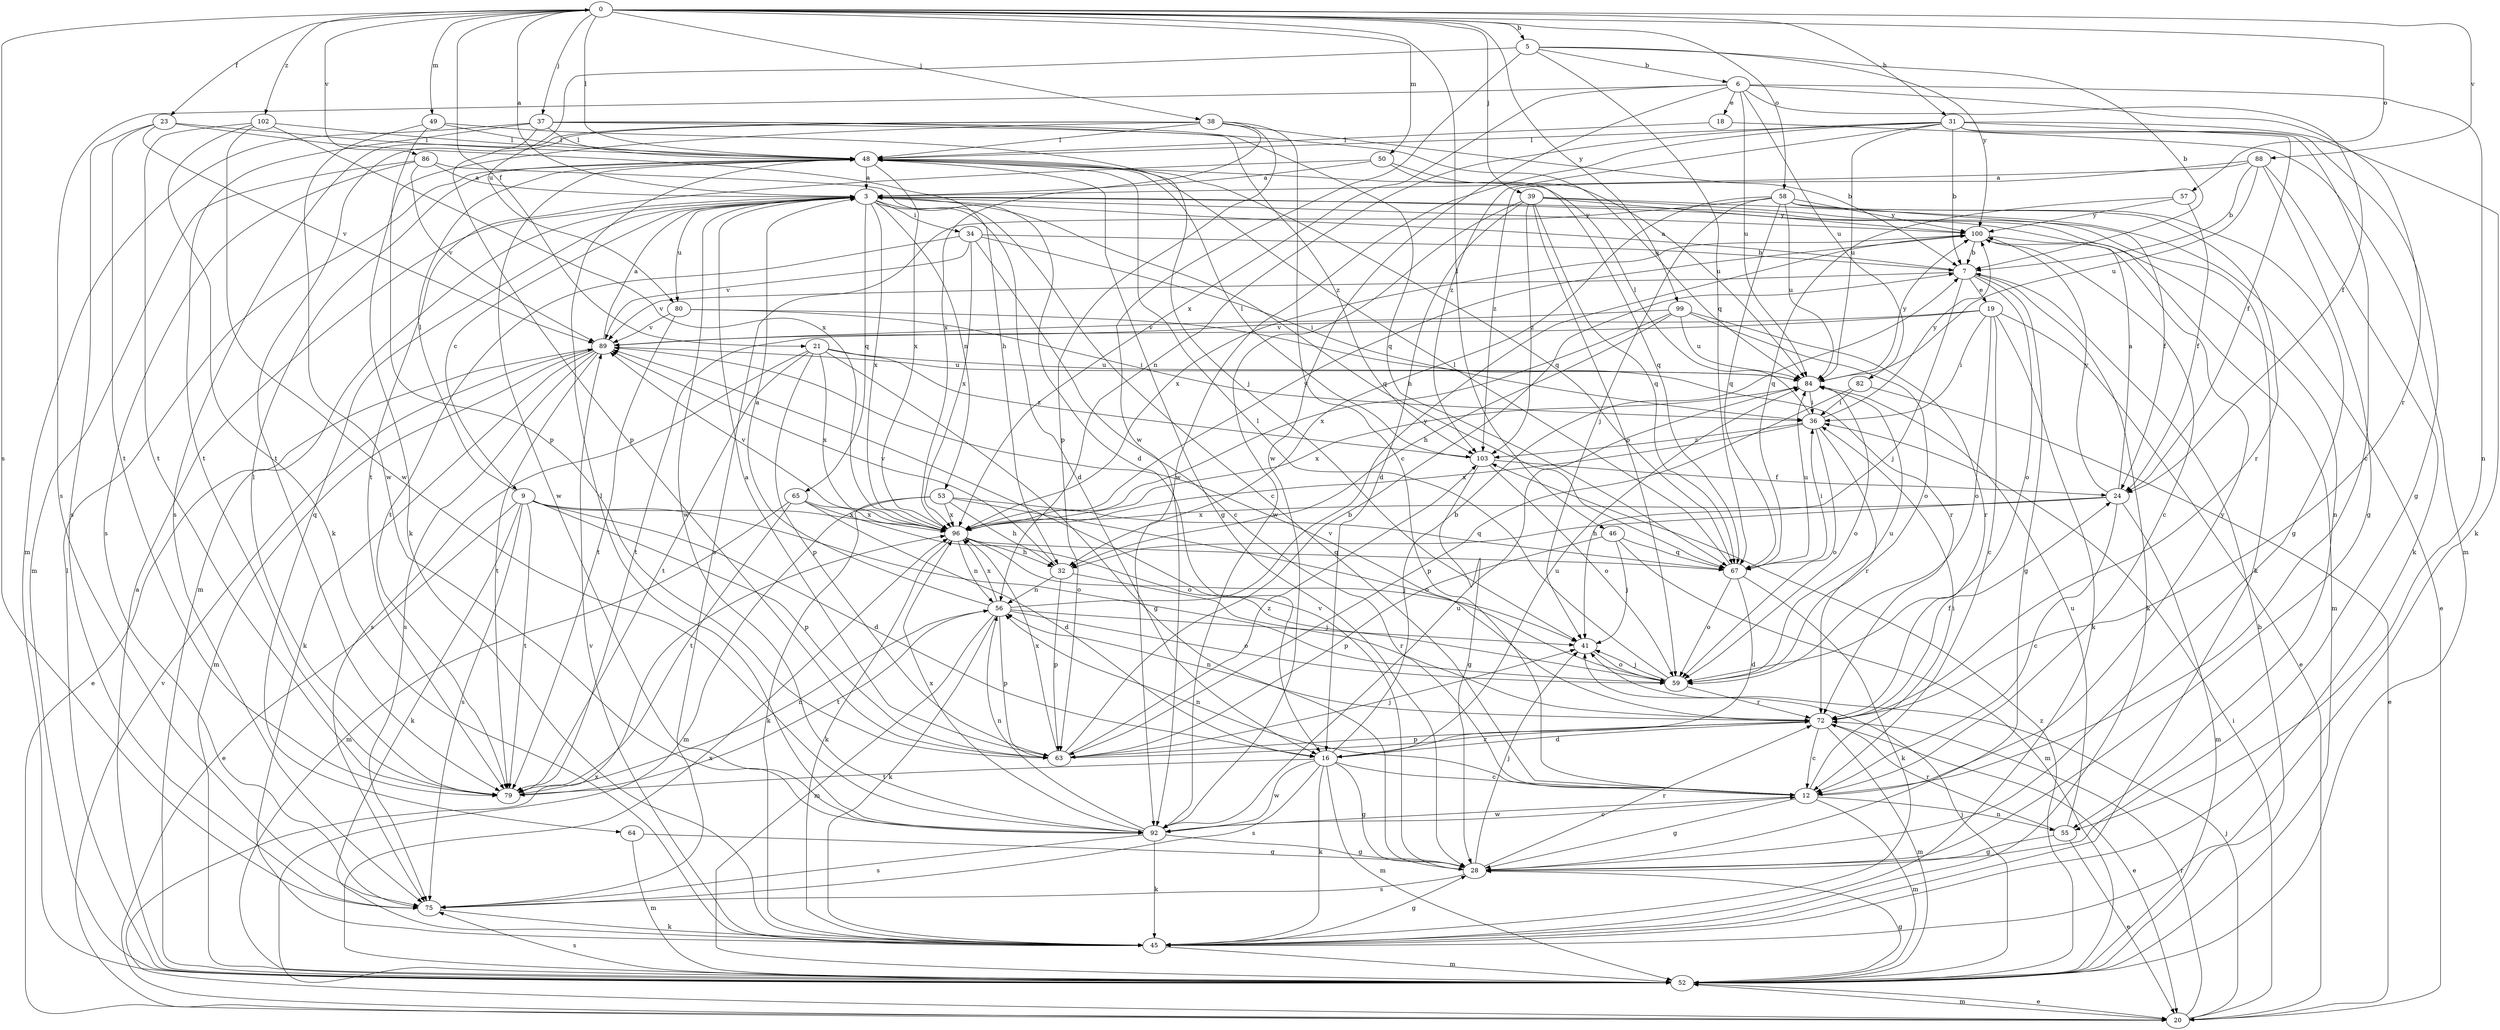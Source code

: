 strict digraph  {
0;
3;
5;
6;
7;
9;
12;
16;
18;
19;
20;
21;
23;
24;
28;
31;
32;
34;
36;
37;
38;
39;
41;
45;
46;
48;
49;
50;
52;
53;
55;
56;
57;
58;
59;
63;
64;
65;
67;
72;
75;
79;
80;
82;
84;
86;
88;
89;
92;
96;
99;
100;
102;
103;
0 -> 5  [label=b];
0 -> 21  [label=f];
0 -> 23  [label=f];
0 -> 31  [label=h];
0 -> 37  [label=j];
0 -> 38  [label=j];
0 -> 39  [label=j];
0 -> 46  [label=l];
0 -> 48  [label=l];
0 -> 49  [label=m];
0 -> 50  [label=m];
0 -> 57  [label=o];
0 -> 58  [label=o];
0 -> 75  [label=s];
0 -> 86  [label=v];
0 -> 88  [label=v];
0 -> 99  [label=y];
0 -> 102  [label=z];
3 -> 0  [label=a];
3 -> 9  [label=c];
3 -> 12  [label=c];
3 -> 16  [label=d];
3 -> 34  [label=i];
3 -> 52  [label=m];
3 -> 53  [label=n];
3 -> 55  [label=n];
3 -> 64  [label=q];
3 -> 65  [label=q];
3 -> 67  [label=q];
3 -> 80  [label=u];
3 -> 92  [label=w];
3 -> 96  [label=x];
3 -> 100  [label=y];
5 -> 6  [label=b];
5 -> 7  [label=b];
5 -> 67  [label=q];
5 -> 80  [label=u];
5 -> 92  [label=w];
5 -> 100  [label=y];
6 -> 18  [label=e];
6 -> 24  [label=f];
6 -> 55  [label=n];
6 -> 72  [label=r];
6 -> 75  [label=s];
6 -> 82  [label=u];
6 -> 84  [label=u];
6 -> 92  [label=w];
6 -> 96  [label=x];
7 -> 3  [label=a];
7 -> 19  [label=e];
7 -> 28  [label=g];
7 -> 41  [label=j];
7 -> 45  [label=k];
7 -> 59  [label=o];
7 -> 89  [label=v];
9 -> 16  [label=d];
9 -> 20  [label=e];
9 -> 45  [label=k];
9 -> 48  [label=l];
9 -> 59  [label=o];
9 -> 63  [label=p];
9 -> 75  [label=s];
9 -> 79  [label=t];
9 -> 96  [label=x];
12 -> 28  [label=g];
12 -> 36  [label=i];
12 -> 52  [label=m];
12 -> 55  [label=n];
12 -> 56  [label=n];
12 -> 92  [label=w];
12 -> 100  [label=y];
16 -> 7  [label=b];
16 -> 12  [label=c];
16 -> 28  [label=g];
16 -> 45  [label=k];
16 -> 52  [label=m];
16 -> 75  [label=s];
16 -> 79  [label=t];
16 -> 84  [label=u];
16 -> 92  [label=w];
18 -> 48  [label=l];
18 -> 52  [label=m];
19 -> 12  [label=c];
19 -> 20  [label=e];
19 -> 36  [label=i];
19 -> 45  [label=k];
19 -> 59  [label=o];
19 -> 79  [label=t];
19 -> 89  [label=v];
20 -> 36  [label=i];
20 -> 41  [label=j];
20 -> 52  [label=m];
20 -> 72  [label=r];
20 -> 89  [label=v];
20 -> 96  [label=x];
21 -> 28  [label=g];
21 -> 63  [label=p];
21 -> 75  [label=s];
21 -> 79  [label=t];
21 -> 84  [label=u];
21 -> 96  [label=x];
21 -> 103  [label=z];
23 -> 32  [label=h];
23 -> 48  [label=l];
23 -> 75  [label=s];
23 -> 79  [label=t];
23 -> 89  [label=v];
24 -> 3  [label=a];
24 -> 12  [label=c];
24 -> 32  [label=h];
24 -> 52  [label=m];
24 -> 96  [label=x];
24 -> 100  [label=y];
28 -> 41  [label=j];
28 -> 72  [label=r];
28 -> 75  [label=s];
28 -> 89  [label=v];
31 -> 7  [label=b];
31 -> 12  [label=c];
31 -> 24  [label=f];
31 -> 28  [label=g];
31 -> 45  [label=k];
31 -> 48  [label=l];
31 -> 56  [label=n];
31 -> 84  [label=u];
31 -> 92  [label=w];
31 -> 103  [label=z];
32 -> 56  [label=n];
32 -> 63  [label=p];
32 -> 72  [label=r];
32 -> 89  [label=v];
34 -> 7  [label=b];
34 -> 12  [label=c];
34 -> 36  [label=i];
34 -> 79  [label=t];
34 -> 89  [label=v];
34 -> 96  [label=x];
36 -> 48  [label=l];
36 -> 59  [label=o];
36 -> 72  [label=r];
36 -> 96  [label=x];
36 -> 100  [label=y];
36 -> 103  [label=z];
37 -> 48  [label=l];
37 -> 52  [label=m];
37 -> 63  [label=p];
37 -> 67  [label=q];
37 -> 79  [label=t];
37 -> 84  [label=u];
37 -> 103  [label=z];
38 -> 7  [label=b];
38 -> 12  [label=c];
38 -> 45  [label=k];
38 -> 48  [label=l];
38 -> 63  [label=p];
38 -> 75  [label=s];
38 -> 79  [label=t];
38 -> 96  [label=x];
39 -> 16  [label=d];
39 -> 20  [label=e];
39 -> 45  [label=k];
39 -> 59  [label=o];
39 -> 67  [label=q];
39 -> 92  [label=w];
39 -> 100  [label=y];
39 -> 103  [label=z];
41 -> 59  [label=o];
45 -> 28  [label=g];
45 -> 52  [label=m];
45 -> 89  [label=v];
46 -> 41  [label=j];
46 -> 52  [label=m];
46 -> 63  [label=p];
46 -> 67  [label=q];
48 -> 3  [label=a];
48 -> 28  [label=g];
48 -> 67  [label=q];
48 -> 92  [label=w];
48 -> 96  [label=x];
49 -> 41  [label=j];
49 -> 48  [label=l];
49 -> 63  [label=p];
49 -> 92  [label=w];
50 -> 3  [label=a];
50 -> 67  [label=q];
50 -> 79  [label=t];
50 -> 84  [label=u];
52 -> 3  [label=a];
52 -> 7  [label=b];
52 -> 20  [label=e];
52 -> 28  [label=g];
52 -> 41  [label=j];
52 -> 48  [label=l];
52 -> 75  [label=s];
52 -> 96  [label=x];
52 -> 103  [label=z];
53 -> 32  [label=h];
53 -> 45  [label=k];
53 -> 52  [label=m];
53 -> 59  [label=o];
53 -> 67  [label=q];
53 -> 96  [label=x];
55 -> 20  [label=e];
55 -> 28  [label=g];
55 -> 72  [label=r];
55 -> 84  [label=u];
56 -> 3  [label=a];
56 -> 41  [label=j];
56 -> 45  [label=k];
56 -> 52  [label=m];
56 -> 59  [label=o];
56 -> 63  [label=p];
56 -> 79  [label=t];
56 -> 96  [label=x];
56 -> 100  [label=y];
57 -> 24  [label=f];
57 -> 67  [label=q];
57 -> 100  [label=y];
58 -> 24  [label=f];
58 -> 28  [label=g];
58 -> 32  [label=h];
58 -> 41  [label=j];
58 -> 67  [label=q];
58 -> 72  [label=r];
58 -> 75  [label=s];
58 -> 84  [label=u];
58 -> 100  [label=y];
59 -> 41  [label=j];
59 -> 48  [label=l];
59 -> 72  [label=r];
59 -> 84  [label=u];
63 -> 3  [label=a];
63 -> 7  [label=b];
63 -> 41  [label=j];
63 -> 72  [label=r];
63 -> 96  [label=x];
63 -> 103  [label=z];
64 -> 28  [label=g];
64 -> 52  [label=m];
65 -> 16  [label=d];
65 -> 52  [label=m];
65 -> 59  [label=o];
65 -> 79  [label=t];
65 -> 96  [label=x];
67 -> 16  [label=d];
67 -> 36  [label=i];
67 -> 45  [label=k];
67 -> 48  [label=l];
67 -> 59  [label=o];
67 -> 84  [label=u];
72 -> 12  [label=c];
72 -> 16  [label=d];
72 -> 20  [label=e];
72 -> 24  [label=f];
72 -> 52  [label=m];
72 -> 56  [label=n];
72 -> 63  [label=p];
72 -> 89  [label=v];
75 -> 45  [label=k];
79 -> 48  [label=l];
79 -> 56  [label=n];
80 -> 36  [label=i];
80 -> 72  [label=r];
80 -> 79  [label=t];
80 -> 89  [label=v];
82 -> 20  [label=e];
82 -> 36  [label=i];
82 -> 63  [label=p];
84 -> 36  [label=i];
84 -> 59  [label=o];
84 -> 96  [label=x];
84 -> 100  [label=y];
86 -> 3  [label=a];
86 -> 16  [label=d];
86 -> 52  [label=m];
86 -> 75  [label=s];
86 -> 89  [label=v];
88 -> 3  [label=a];
88 -> 7  [label=b];
88 -> 28  [label=g];
88 -> 45  [label=k];
88 -> 84  [label=u];
88 -> 103  [label=z];
89 -> 3  [label=a];
89 -> 20  [label=e];
89 -> 45  [label=k];
89 -> 52  [label=m];
89 -> 75  [label=s];
89 -> 79  [label=t];
89 -> 84  [label=u];
92 -> 12  [label=c];
92 -> 28  [label=g];
92 -> 45  [label=k];
92 -> 48  [label=l];
92 -> 56  [label=n];
92 -> 75  [label=s];
92 -> 84  [label=u];
92 -> 96  [label=x];
96 -> 32  [label=h];
96 -> 41  [label=j];
96 -> 45  [label=k];
96 -> 56  [label=n];
96 -> 67  [label=q];
96 -> 89  [label=v];
96 -> 100  [label=y];
99 -> 32  [label=h];
99 -> 59  [label=o];
99 -> 72  [label=r];
99 -> 84  [label=u];
99 -> 89  [label=v];
99 -> 96  [label=x];
100 -> 7  [label=b];
100 -> 12  [label=c];
100 -> 52  [label=m];
100 -> 96  [label=x];
102 -> 45  [label=k];
102 -> 48  [label=l];
102 -> 79  [label=t];
102 -> 92  [label=w];
102 -> 96  [label=x];
103 -> 24  [label=f];
103 -> 28  [label=g];
103 -> 48  [label=l];
103 -> 59  [label=o];
}

